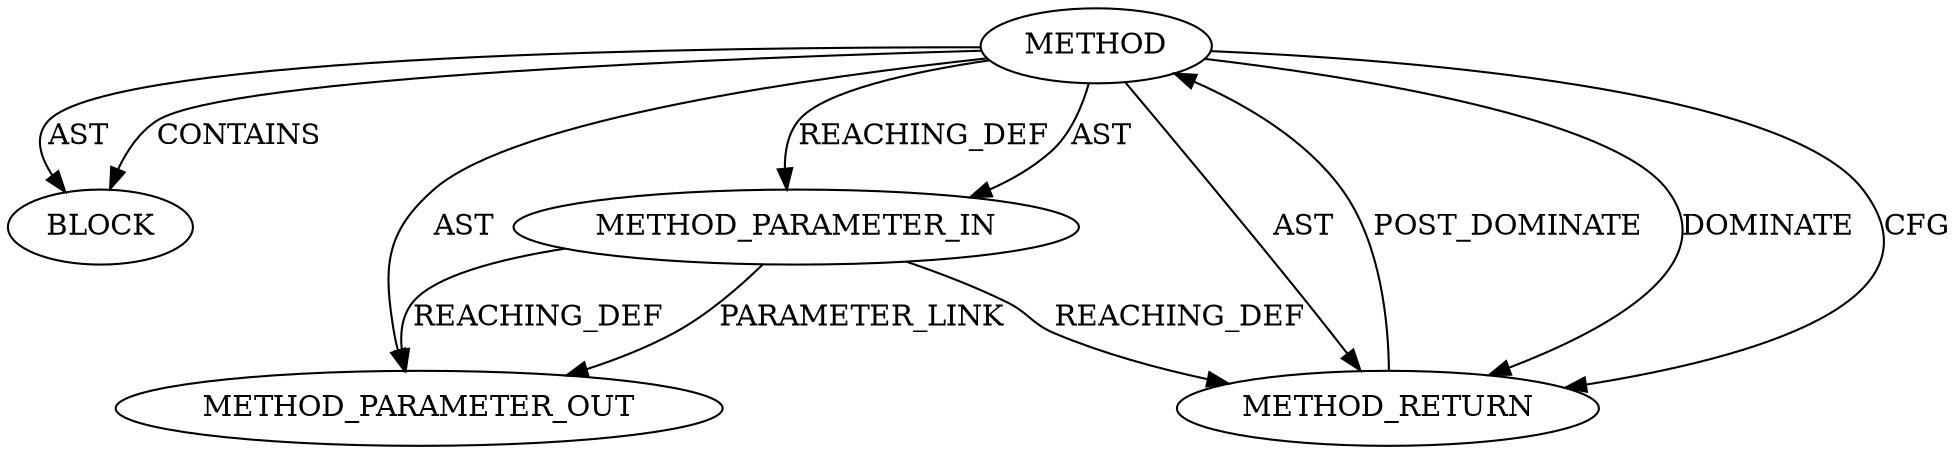 digraph {
  25973 [label=BLOCK ORDER=1 ARGUMENT_INDEX=1 CODE="<empty>" TYPE_FULL_NAME="ANY"]
  25972 [label=METHOD_PARAMETER_IN ORDER=1 CODE="p1" IS_VARIADIC=false TYPE_FULL_NAME="ANY" EVALUATION_STRATEGY="BY_VALUE" INDEX=1 NAME="p1"]
  25974 [label=METHOD_RETURN ORDER=2 CODE="RET" TYPE_FULL_NAME="ANY" EVALUATION_STRATEGY="BY_VALUE"]
  27393 [label=METHOD_PARAMETER_OUT ORDER=1 CODE="p1" IS_VARIADIC=false TYPE_FULL_NAME="ANY" EVALUATION_STRATEGY="BY_VALUE" INDEX=1 NAME="p1"]
  25971 [label=METHOD AST_PARENT_TYPE="NAMESPACE_BLOCK" AST_PARENT_FULL_NAME="<global>" ORDER=0 CODE="<empty>" FULL_NAME="OPENSSL_assert" IS_EXTERNAL=true FILENAME="<empty>" SIGNATURE="" NAME="OPENSSL_assert"]
  25971 -> 25973 [label=AST ]
  25972 -> 27393 [label=PARAMETER_LINK ]
  25971 -> 25974 [label=AST ]
  25971 -> 25974 [label=DOMINATE ]
  25971 -> 25972 [label=REACHING_DEF VARIABLE=""]
  25971 -> 25973 [label=CONTAINS ]
  25971 -> 25974 [label=CFG ]
  25971 -> 25972 [label=AST ]
  25974 -> 25971 [label=POST_DOMINATE ]
  25971 -> 27393 [label=AST ]
  25972 -> 27393 [label=REACHING_DEF VARIABLE="p1"]
  25972 -> 25974 [label=REACHING_DEF VARIABLE="p1"]
}
